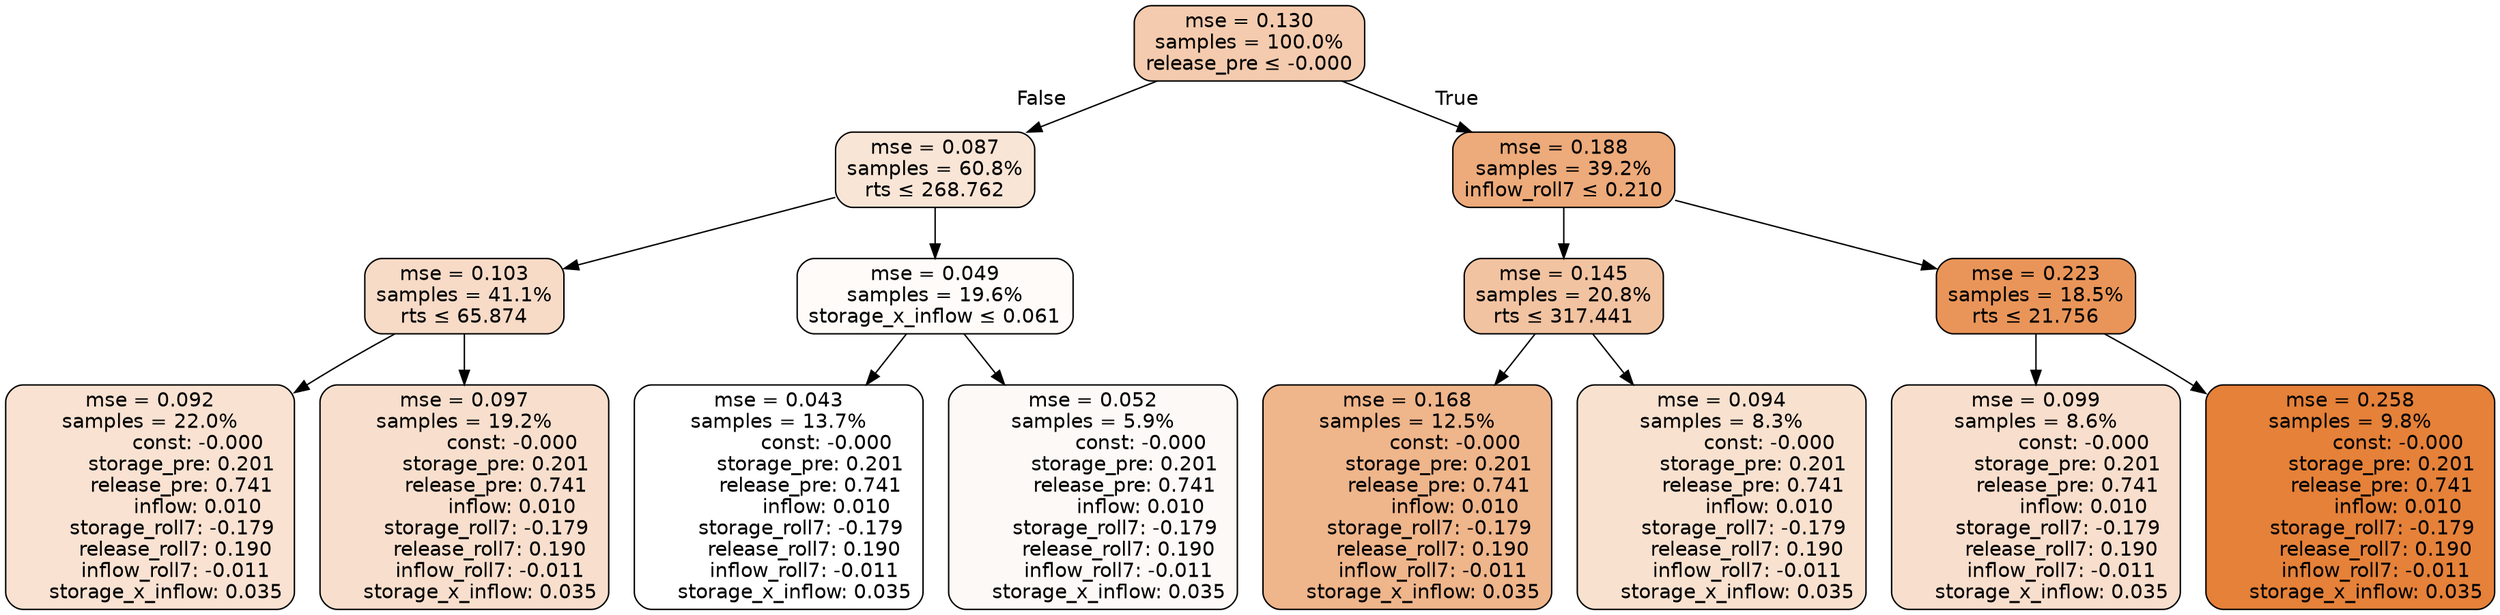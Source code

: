 digraph tree {
node [shape=rectangle, style="filled, rounded", color="black", fontname=helvetica] ;
edge [fontname=helvetica] ;
	"0" [label="mse = 0.130
samples = 100.0%
release_pre &le; -0.000", fillcolor="#f4cbae"]
	"1" [label="mse = 0.087
samples = 60.8%
rts &le; 268.762", fillcolor="#f9e5d6"]
	"2" [label="mse = 0.103
samples = 41.1%
rts &le; 65.874", fillcolor="#f7dbc7"]
	"3" [label="mse = 0.092
samples = 22.0%
               const: -0.000
          storage_pre: 0.201
          release_pre: 0.741
               inflow: 0.010
       storage_roll7: -0.179
        release_roll7: 0.190
        inflow_roll7: -0.011
     storage_x_inflow: 0.035", fillcolor="#f9e2d2"]
	"4" [label="mse = 0.097
samples = 19.2%
               const: -0.000
          storage_pre: 0.201
          release_pre: 0.741
               inflow: 0.010
       storage_roll7: -0.179
        release_roll7: 0.190
        inflow_roll7: -0.011
     storage_x_inflow: 0.035", fillcolor="#f8dfcd"]
	"5" [label="mse = 0.049
samples = 19.6%
storage_x_inflow &le; 0.061", fillcolor="#fefbf9"]
	"6" [label="mse = 0.043
samples = 13.7%
               const: -0.000
          storage_pre: 0.201
          release_pre: 0.741
               inflow: 0.010
       storage_roll7: -0.179
        release_roll7: 0.190
        inflow_roll7: -0.011
     storage_x_inflow: 0.035", fillcolor="#ffffff"]
	"7" [label="mse = 0.052
samples = 5.9%
               const: -0.000
          storage_pre: 0.201
          release_pre: 0.741
               inflow: 0.010
       storage_roll7: -0.179
        release_roll7: 0.190
        inflow_roll7: -0.011
     storage_x_inflow: 0.035", fillcolor="#fdf9f6"]
	"8" [label="mse = 0.188
samples = 39.2%
inflow_roll7 &le; 0.210", fillcolor="#edaa7a"]
	"9" [label="mse = 0.145
samples = 20.8%
rts &le; 317.441", fillcolor="#f2c3a1"]
	"10" [label="mse = 0.168
samples = 12.5%
               const: -0.000
          storage_pre: 0.201
          release_pre: 0.741
               inflow: 0.010
       storage_roll7: -0.179
        release_roll7: 0.190
        inflow_roll7: -0.011
     storage_x_inflow: 0.035", fillcolor="#efb58b"]
	"11" [label="mse = 0.094
samples = 8.3%
               const: -0.000
          storage_pre: 0.201
          release_pre: 0.741
               inflow: 0.010
       storage_roll7: -0.179
        release_roll7: 0.190
        inflow_roll7: -0.011
     storage_x_inflow: 0.035", fillcolor="#f8e1cf"]
	"12" [label="mse = 0.223
samples = 18.5%
rts &le; 21.756", fillcolor="#e99559"]
	"13" [label="mse = 0.099
samples = 8.6%
               const: -0.000
          storage_pre: 0.201
          release_pre: 0.741
               inflow: 0.010
       storage_roll7: -0.179
        release_roll7: 0.190
        inflow_roll7: -0.011
     storage_x_inflow: 0.035", fillcolor="#f8decc"]
	"14" [label="mse = 0.258
samples = 9.8%
               const: -0.000
          storage_pre: 0.201
          release_pre: 0.741
               inflow: 0.010
       storage_roll7: -0.179
        release_roll7: 0.190
        inflow_roll7: -0.011
     storage_x_inflow: 0.035", fillcolor="#e58139"]

	"0" -> "1" [labeldistance=2.5, labelangle=45, headlabel="False"]
	"1" -> "2"
	"2" -> "3"
	"2" -> "4"
	"1" -> "5"
	"5" -> "6"
	"5" -> "7"
	"0" -> "8" [labeldistance=2.5, labelangle=-45, headlabel="True"]
	"8" -> "9"
	"9" -> "10"
	"9" -> "11"
	"8" -> "12"
	"12" -> "13"
	"12" -> "14"
}